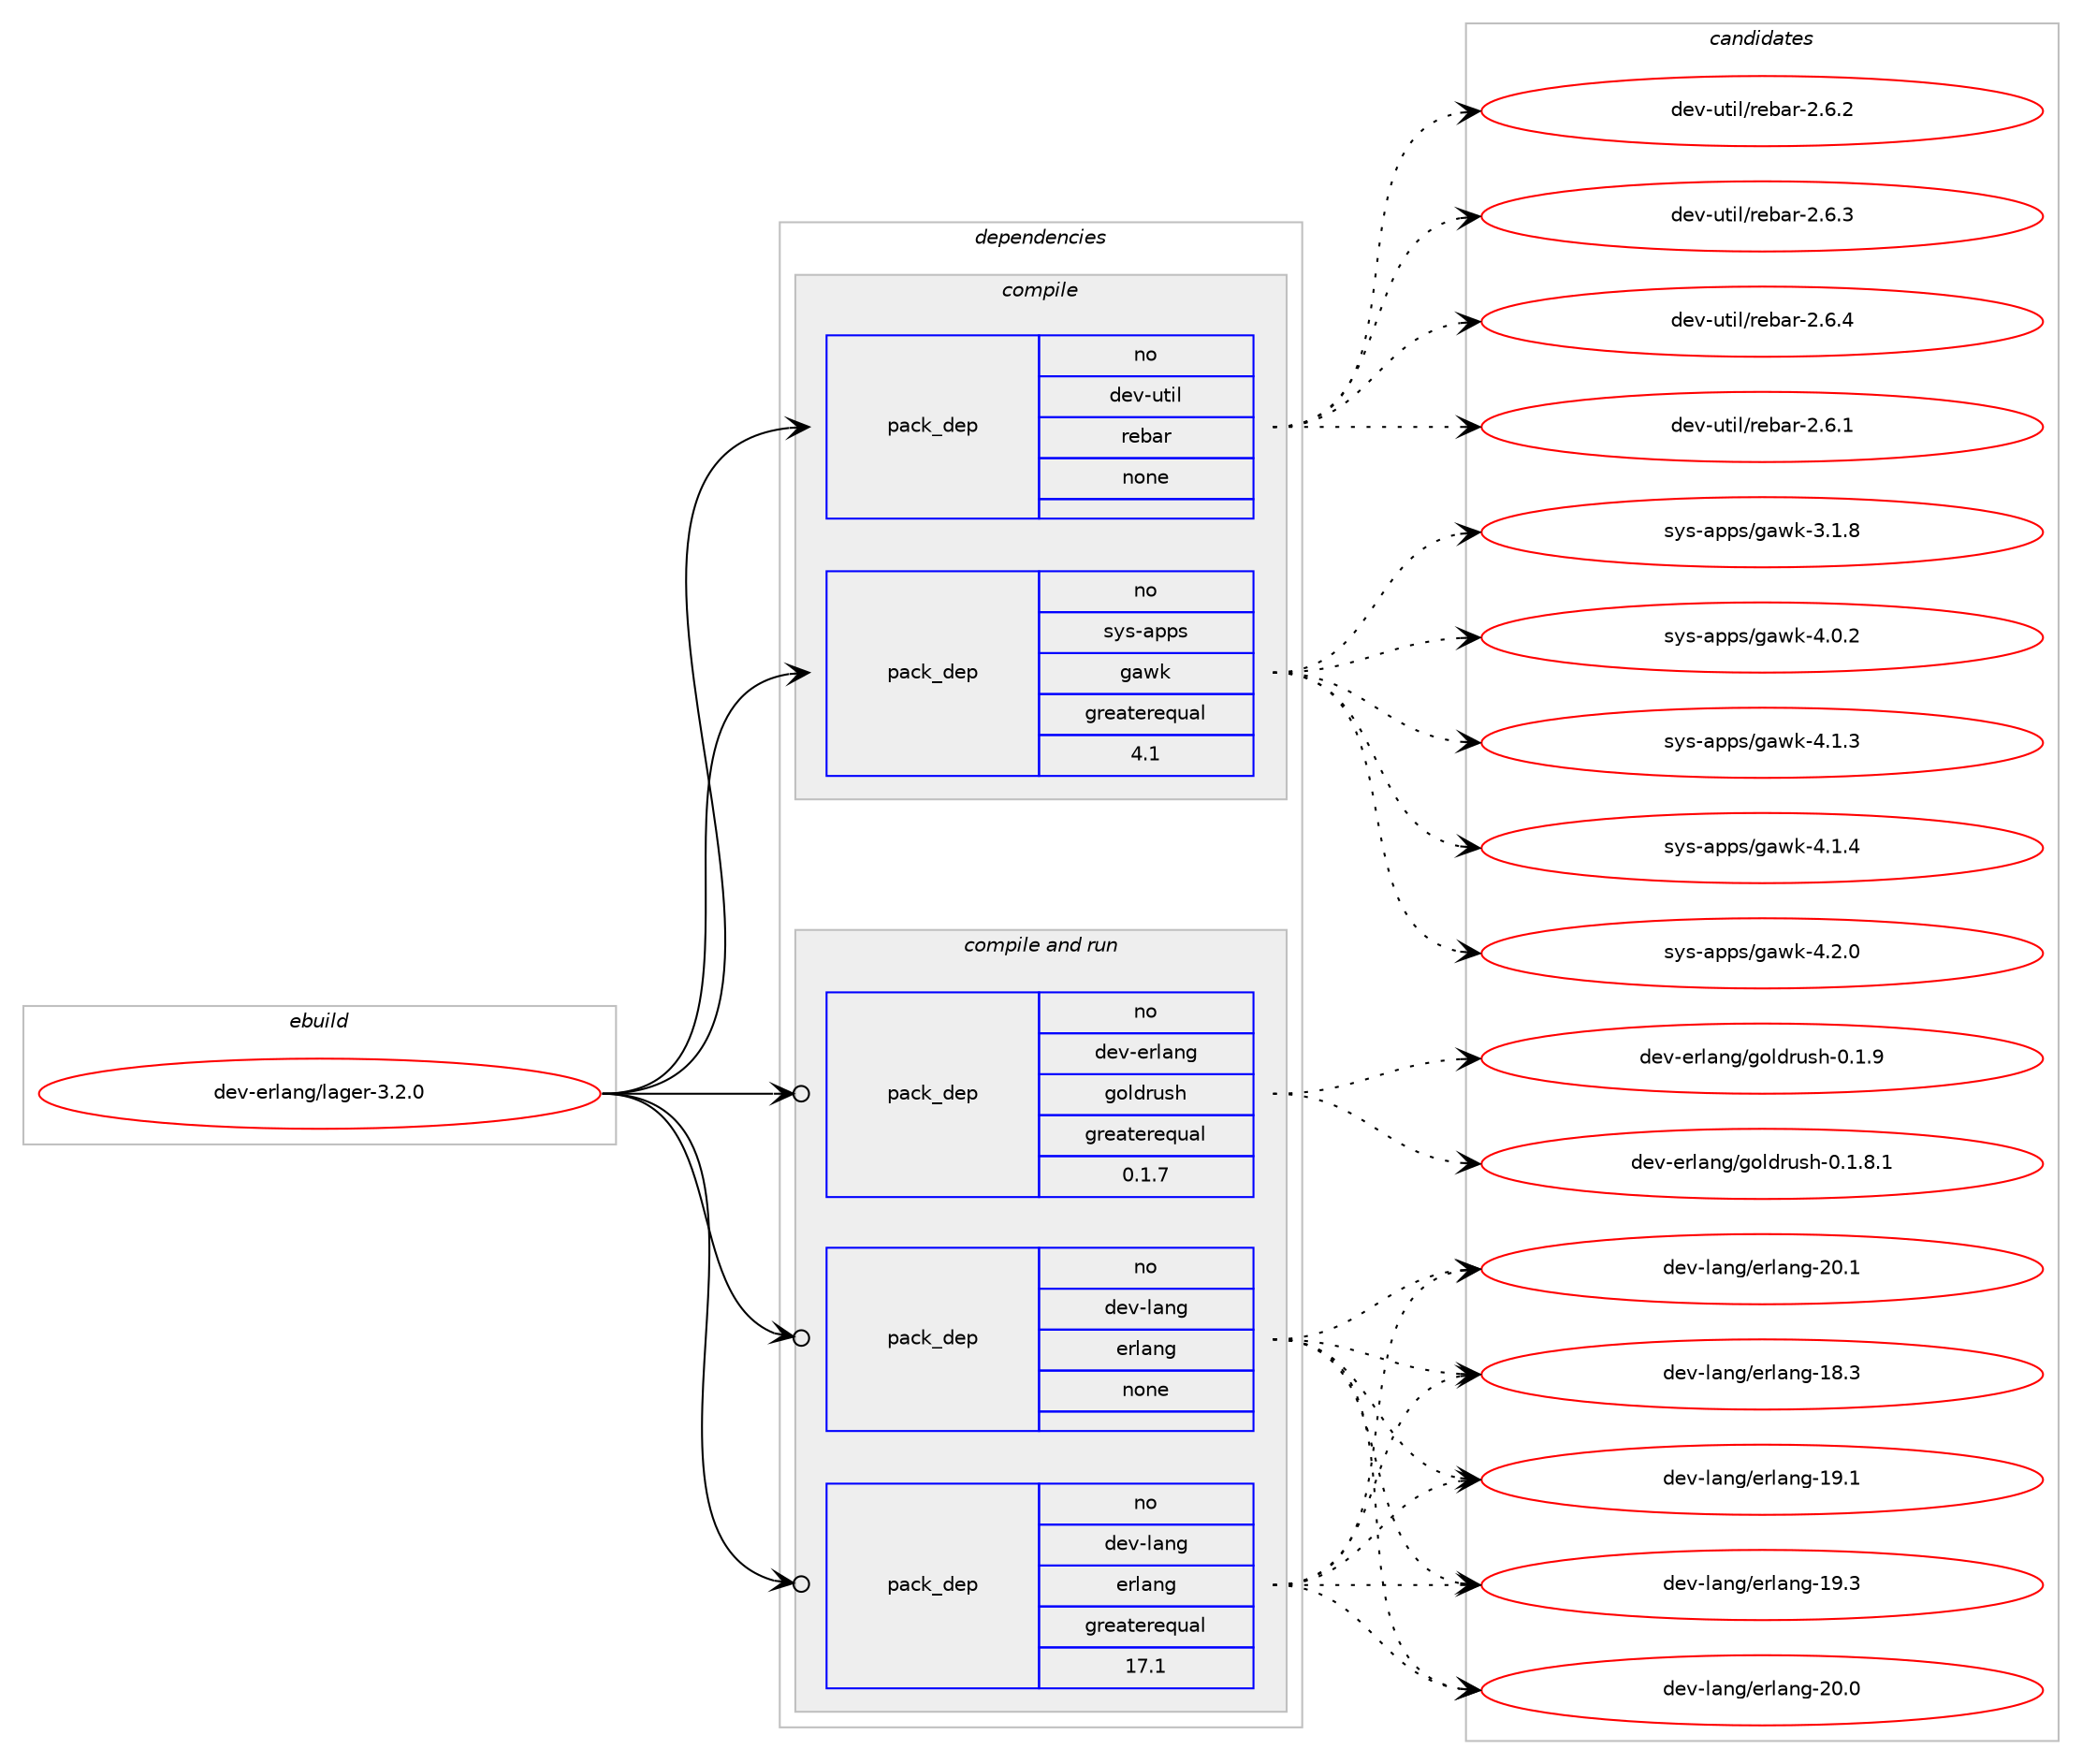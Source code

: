 digraph prolog {

# *************
# Graph options
# *************

newrank=true;
concentrate=true;
compound=true;
graph [rankdir=LR,fontname=Helvetica,fontsize=10,ranksep=1.5];#, ranksep=2.5, nodesep=0.2];
edge  [arrowhead=vee];
node  [fontname=Helvetica,fontsize=10];

# **********
# The ebuild
# **********

subgraph cluster_leftcol {
color=gray;
rank=same;
label=<<i>ebuild</i>>;
id [label="dev-erlang/lager-3.2.0", color=red, width=4, href="../dev-erlang/lager-3.2.0.svg"];
}

# ****************
# The dependencies
# ****************

subgraph cluster_midcol {
color=gray;
label=<<i>dependencies</i>>;
subgraph cluster_compile {
fillcolor="#eeeeee";
style=filled;
label=<<i>compile</i>>;
subgraph pack53281 {
dependency72479 [label=<<TABLE BORDER="0" CELLBORDER="1" CELLSPACING="0" CELLPADDING="4" WIDTH="220"><TR><TD ROWSPAN="6" CELLPADDING="30">pack_dep</TD></TR><TR><TD WIDTH="110">no</TD></TR><TR><TD>dev-util</TD></TR><TR><TD>rebar</TD></TR><TR><TD>none</TD></TR><TR><TD></TD></TR></TABLE>>, shape=none, color=blue];
}
id:e -> dependency72479:w [weight=20,style="solid",arrowhead="vee"];
subgraph pack53282 {
dependency72480 [label=<<TABLE BORDER="0" CELLBORDER="1" CELLSPACING="0" CELLPADDING="4" WIDTH="220"><TR><TD ROWSPAN="6" CELLPADDING="30">pack_dep</TD></TR><TR><TD WIDTH="110">no</TD></TR><TR><TD>sys-apps</TD></TR><TR><TD>gawk</TD></TR><TR><TD>greaterequal</TD></TR><TR><TD>4.1</TD></TR></TABLE>>, shape=none, color=blue];
}
id:e -> dependency72480:w [weight=20,style="solid",arrowhead="vee"];
}
subgraph cluster_compileandrun {
fillcolor="#eeeeee";
style=filled;
label=<<i>compile and run</i>>;
subgraph pack53283 {
dependency72481 [label=<<TABLE BORDER="0" CELLBORDER="1" CELLSPACING="0" CELLPADDING="4" WIDTH="220"><TR><TD ROWSPAN="6" CELLPADDING="30">pack_dep</TD></TR><TR><TD WIDTH="110">no</TD></TR><TR><TD>dev-erlang</TD></TR><TR><TD>goldrush</TD></TR><TR><TD>greaterequal</TD></TR><TR><TD>0.1.7</TD></TR></TABLE>>, shape=none, color=blue];
}
id:e -> dependency72481:w [weight=20,style="solid",arrowhead="odotvee"];
subgraph pack53284 {
dependency72482 [label=<<TABLE BORDER="0" CELLBORDER="1" CELLSPACING="0" CELLPADDING="4" WIDTH="220"><TR><TD ROWSPAN="6" CELLPADDING="30">pack_dep</TD></TR><TR><TD WIDTH="110">no</TD></TR><TR><TD>dev-lang</TD></TR><TR><TD>erlang</TD></TR><TR><TD>greaterequal</TD></TR><TR><TD>17.1</TD></TR></TABLE>>, shape=none, color=blue];
}
id:e -> dependency72482:w [weight=20,style="solid",arrowhead="odotvee"];
subgraph pack53285 {
dependency72483 [label=<<TABLE BORDER="0" CELLBORDER="1" CELLSPACING="0" CELLPADDING="4" WIDTH="220"><TR><TD ROWSPAN="6" CELLPADDING="30">pack_dep</TD></TR><TR><TD WIDTH="110">no</TD></TR><TR><TD>dev-lang</TD></TR><TR><TD>erlang</TD></TR><TR><TD>none</TD></TR><TR><TD></TD></TR></TABLE>>, shape=none, color=blue];
}
id:e -> dependency72483:w [weight=20,style="solid",arrowhead="odotvee"];
}
subgraph cluster_run {
fillcolor="#eeeeee";
style=filled;
label=<<i>run</i>>;
}
}

# **************
# The candidates
# **************

subgraph cluster_choices {
rank=same;
color=gray;
label=<<i>candidates</i>>;

subgraph choice53281 {
color=black;
nodesep=1;
choice10010111845117116105108471141019897114455046544649 [label="dev-util/rebar-2.6.1", color=red, width=4,href="../dev-util/rebar-2.6.1.svg"];
choice10010111845117116105108471141019897114455046544650 [label="dev-util/rebar-2.6.2", color=red, width=4,href="../dev-util/rebar-2.6.2.svg"];
choice10010111845117116105108471141019897114455046544651 [label="dev-util/rebar-2.6.3", color=red, width=4,href="../dev-util/rebar-2.6.3.svg"];
choice10010111845117116105108471141019897114455046544652 [label="dev-util/rebar-2.6.4", color=red, width=4,href="../dev-util/rebar-2.6.4.svg"];
dependency72479:e -> choice10010111845117116105108471141019897114455046544649:w [style=dotted,weight="100"];
dependency72479:e -> choice10010111845117116105108471141019897114455046544650:w [style=dotted,weight="100"];
dependency72479:e -> choice10010111845117116105108471141019897114455046544651:w [style=dotted,weight="100"];
dependency72479:e -> choice10010111845117116105108471141019897114455046544652:w [style=dotted,weight="100"];
}
subgraph choice53282 {
color=black;
nodesep=1;
choice11512111545971121121154710397119107455146494656 [label="sys-apps/gawk-3.1.8", color=red, width=4,href="../sys-apps/gawk-3.1.8.svg"];
choice11512111545971121121154710397119107455246484650 [label="sys-apps/gawk-4.0.2", color=red, width=4,href="../sys-apps/gawk-4.0.2.svg"];
choice11512111545971121121154710397119107455246494651 [label="sys-apps/gawk-4.1.3", color=red, width=4,href="../sys-apps/gawk-4.1.3.svg"];
choice11512111545971121121154710397119107455246494652 [label="sys-apps/gawk-4.1.4", color=red, width=4,href="../sys-apps/gawk-4.1.4.svg"];
choice11512111545971121121154710397119107455246504648 [label="sys-apps/gawk-4.2.0", color=red, width=4,href="../sys-apps/gawk-4.2.0.svg"];
dependency72480:e -> choice11512111545971121121154710397119107455146494656:w [style=dotted,weight="100"];
dependency72480:e -> choice11512111545971121121154710397119107455246484650:w [style=dotted,weight="100"];
dependency72480:e -> choice11512111545971121121154710397119107455246494651:w [style=dotted,weight="100"];
dependency72480:e -> choice11512111545971121121154710397119107455246494652:w [style=dotted,weight="100"];
dependency72480:e -> choice11512111545971121121154710397119107455246504648:w [style=dotted,weight="100"];
}
subgraph choice53283 {
color=black;
nodesep=1;
choice1001011184510111410897110103471031111081001141171151044548464946564649 [label="dev-erlang/goldrush-0.1.8.1", color=red, width=4,href="../dev-erlang/goldrush-0.1.8.1.svg"];
choice100101118451011141089711010347103111108100114117115104454846494657 [label="dev-erlang/goldrush-0.1.9", color=red, width=4,href="../dev-erlang/goldrush-0.1.9.svg"];
dependency72481:e -> choice1001011184510111410897110103471031111081001141171151044548464946564649:w [style=dotted,weight="100"];
dependency72481:e -> choice100101118451011141089711010347103111108100114117115104454846494657:w [style=dotted,weight="100"];
}
subgraph choice53284 {
color=black;
nodesep=1;
choice100101118451089711010347101114108971101034549564651 [label="dev-lang/erlang-18.3", color=red, width=4,href="../dev-lang/erlang-18.3.svg"];
choice100101118451089711010347101114108971101034549574649 [label="dev-lang/erlang-19.1", color=red, width=4,href="../dev-lang/erlang-19.1.svg"];
choice100101118451089711010347101114108971101034549574651 [label="dev-lang/erlang-19.3", color=red, width=4,href="../dev-lang/erlang-19.3.svg"];
choice100101118451089711010347101114108971101034550484648 [label="dev-lang/erlang-20.0", color=red, width=4,href="../dev-lang/erlang-20.0.svg"];
choice100101118451089711010347101114108971101034550484649 [label="dev-lang/erlang-20.1", color=red, width=4,href="../dev-lang/erlang-20.1.svg"];
dependency72482:e -> choice100101118451089711010347101114108971101034549564651:w [style=dotted,weight="100"];
dependency72482:e -> choice100101118451089711010347101114108971101034549574649:w [style=dotted,weight="100"];
dependency72482:e -> choice100101118451089711010347101114108971101034549574651:w [style=dotted,weight="100"];
dependency72482:e -> choice100101118451089711010347101114108971101034550484648:w [style=dotted,weight="100"];
dependency72482:e -> choice100101118451089711010347101114108971101034550484649:w [style=dotted,weight="100"];
}
subgraph choice53285 {
color=black;
nodesep=1;
choice100101118451089711010347101114108971101034549564651 [label="dev-lang/erlang-18.3", color=red, width=4,href="../dev-lang/erlang-18.3.svg"];
choice100101118451089711010347101114108971101034549574649 [label="dev-lang/erlang-19.1", color=red, width=4,href="../dev-lang/erlang-19.1.svg"];
choice100101118451089711010347101114108971101034549574651 [label="dev-lang/erlang-19.3", color=red, width=4,href="../dev-lang/erlang-19.3.svg"];
choice100101118451089711010347101114108971101034550484648 [label="dev-lang/erlang-20.0", color=red, width=4,href="../dev-lang/erlang-20.0.svg"];
choice100101118451089711010347101114108971101034550484649 [label="dev-lang/erlang-20.1", color=red, width=4,href="../dev-lang/erlang-20.1.svg"];
dependency72483:e -> choice100101118451089711010347101114108971101034549564651:w [style=dotted,weight="100"];
dependency72483:e -> choice100101118451089711010347101114108971101034549574649:w [style=dotted,weight="100"];
dependency72483:e -> choice100101118451089711010347101114108971101034549574651:w [style=dotted,weight="100"];
dependency72483:e -> choice100101118451089711010347101114108971101034550484648:w [style=dotted,weight="100"];
dependency72483:e -> choice100101118451089711010347101114108971101034550484649:w [style=dotted,weight="100"];
}
}

}
